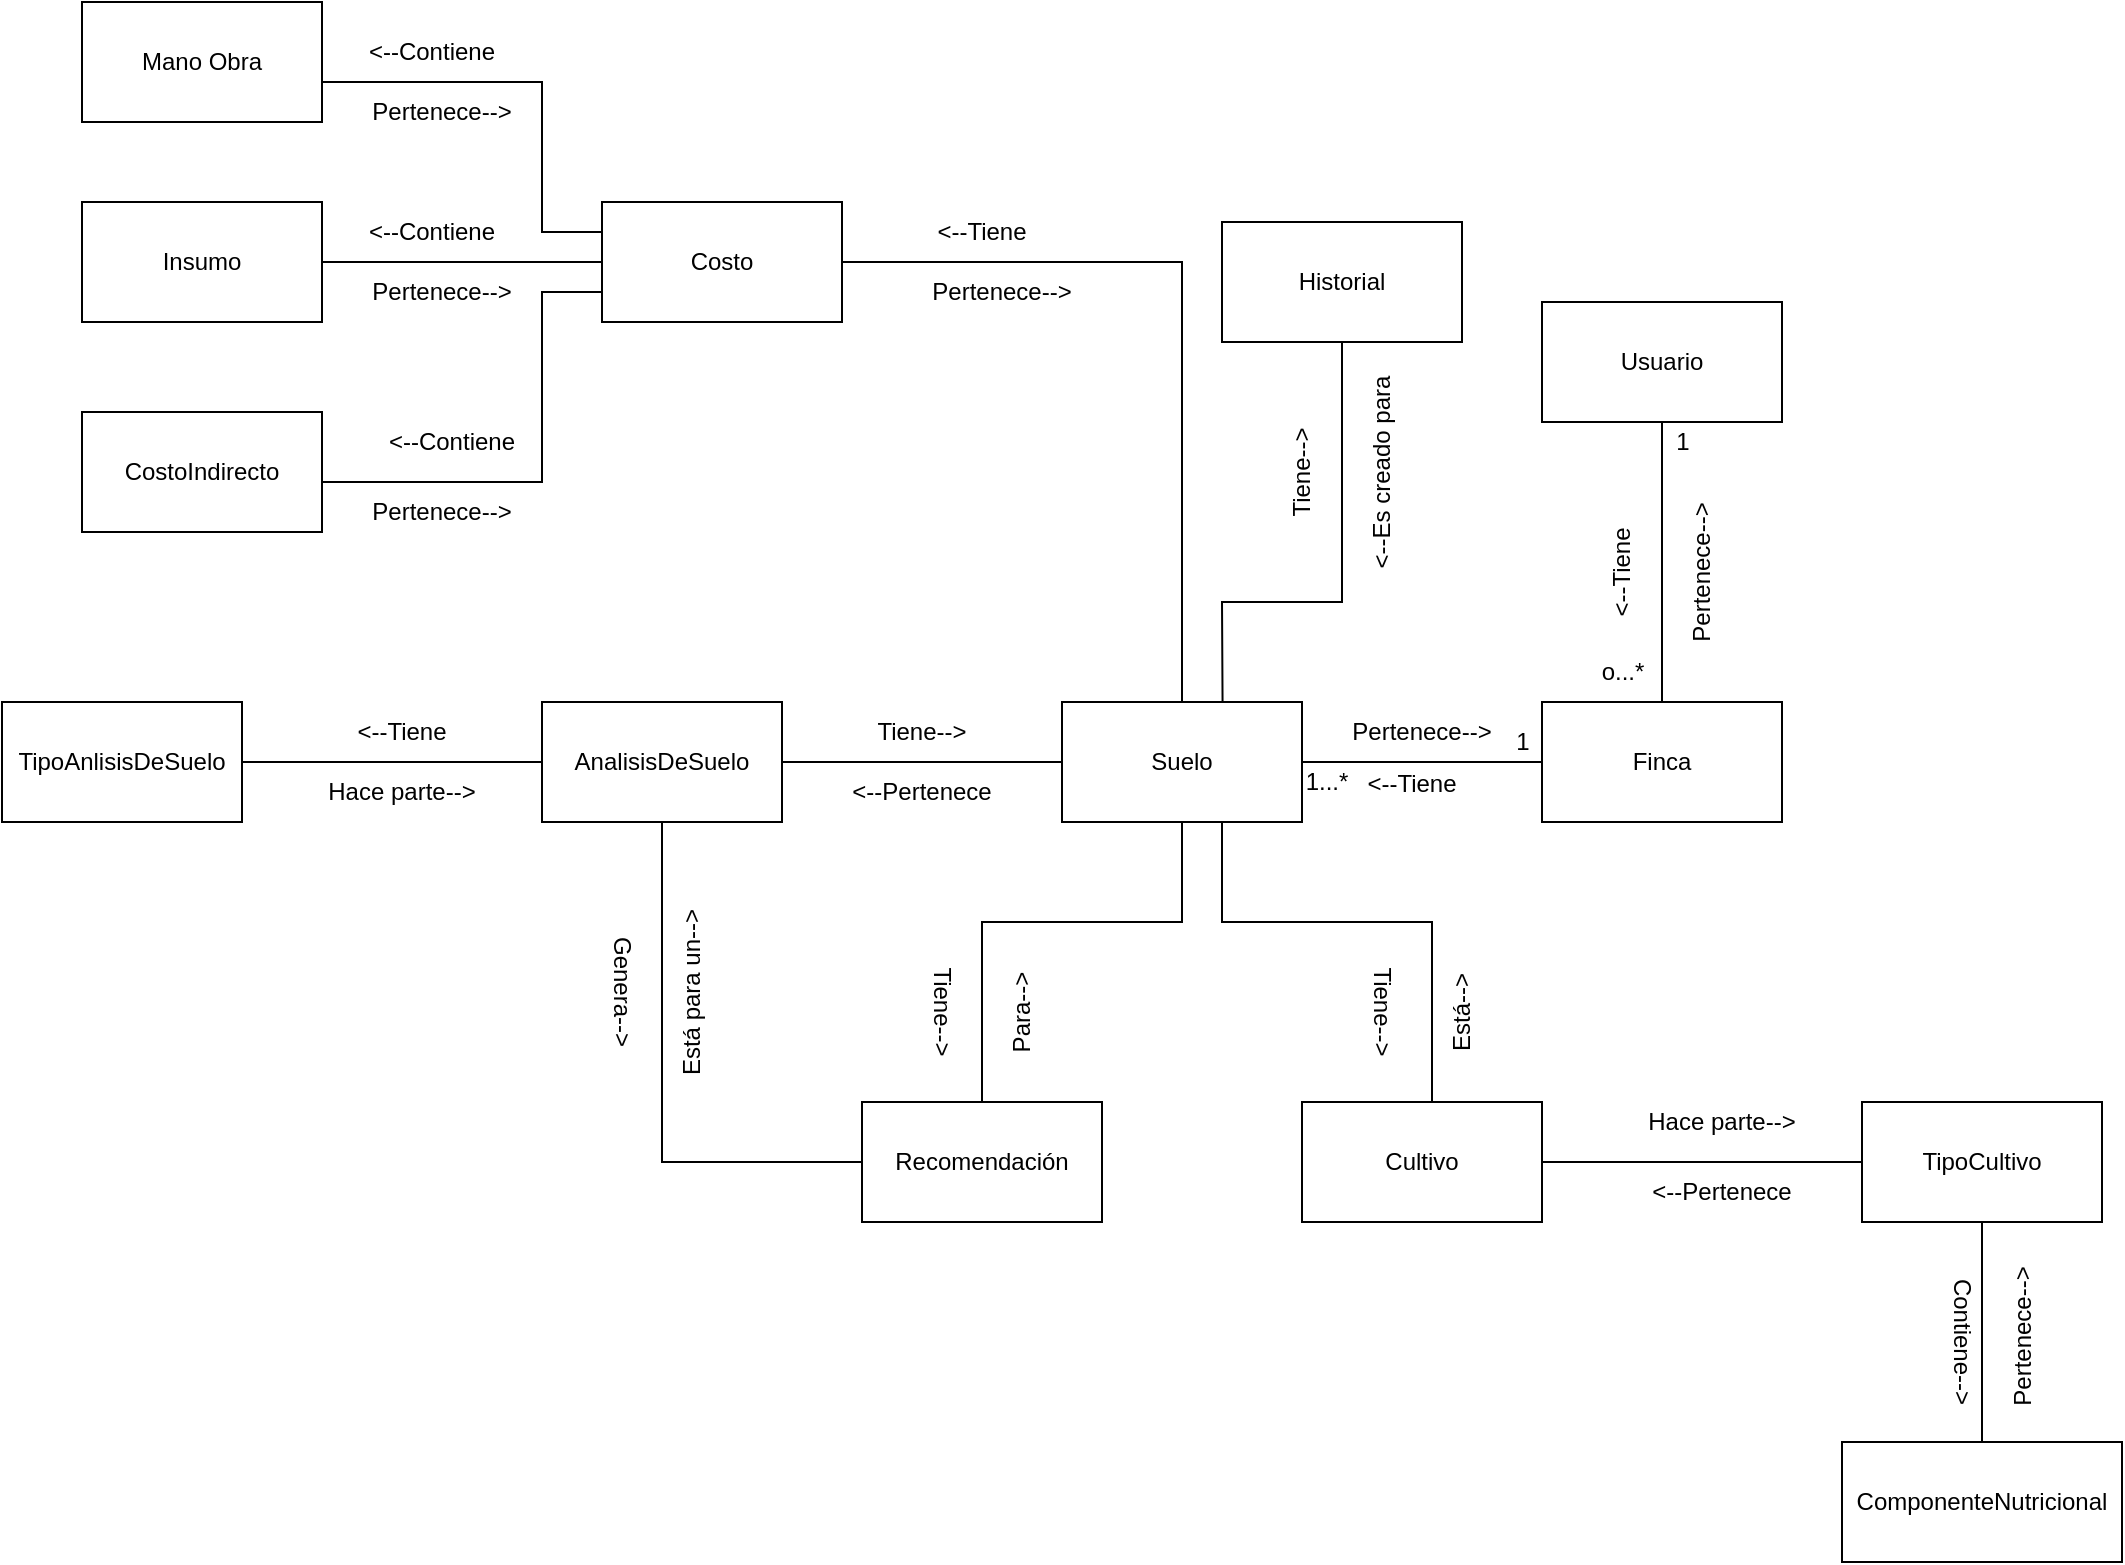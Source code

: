 <mxfile version="21.0.6" type="github">
  <diagram name="Página-1" id="VM4DMKes7zrzFQn_ShIZ">
    <mxGraphModel dx="1837" dy="1719" grid="1" gridSize="10" guides="1" tooltips="1" connect="1" arrows="1" fold="1" page="1" pageScale="1" pageWidth="827" pageHeight="1169" math="0" shadow="0">
      <root>
        <mxCell id="0" />
        <mxCell id="1" parent="0" />
        <mxCell id="wAAVuN6HU1YgThgMk9Jp-1" value="AnalisisDeSuelo" style="rounded=0;whiteSpace=wrap;html=1;" parent="1" vertex="1">
          <mxGeometry x="-110" y="170" width="120" height="60" as="geometry" />
        </mxCell>
        <mxCell id="gtoM_6XYmSIpQko0jhc2-1" value="Suelo" style="rounded=0;whiteSpace=wrap;html=1;" parent="1" vertex="1">
          <mxGeometry x="150" y="170" width="120" height="60" as="geometry" />
        </mxCell>
        <mxCell id="gtoM_6XYmSIpQko0jhc2-4" value="" style="endArrow=none;html=1;rounded=0;entryX=0;entryY=0.5;entryDx=0;entryDy=0;" parent="1" target="gtoM_6XYmSIpQko0jhc2-1" edge="1">
          <mxGeometry width="50" height="50" relative="1" as="geometry">
            <mxPoint x="10" y="200" as="sourcePoint" />
            <mxPoint x="60" y="150" as="targetPoint" />
          </mxGeometry>
        </mxCell>
        <mxCell id="gtoM_6XYmSIpQko0jhc2-5" value="Usuario" style="rounded=0;whiteSpace=wrap;html=1;" parent="1" vertex="1">
          <mxGeometry x="390" y="-30" width="120" height="60" as="geometry" />
        </mxCell>
        <mxCell id="gtoM_6XYmSIpQko0jhc2-12" value="Tiene--&amp;gt;" style="text;html=1;strokeColor=none;fillColor=none;align=center;verticalAlign=middle;whiteSpace=wrap;rounded=0;" parent="1" vertex="1">
          <mxGeometry x="50" y="170" width="60" height="30" as="geometry" />
        </mxCell>
        <mxCell id="gtoM_6XYmSIpQko0jhc2-13" value="&amp;lt;--Pertenece" style="text;html=1;strokeColor=none;fillColor=none;align=center;verticalAlign=middle;whiteSpace=wrap;rounded=0;" parent="1" vertex="1">
          <mxGeometry x="30" y="200" width="100" height="30" as="geometry" />
        </mxCell>
        <mxCell id="gtoM_6XYmSIpQko0jhc2-14" value="Finca" style="rounded=0;whiteSpace=wrap;html=1;" parent="1" vertex="1">
          <mxGeometry x="390" y="170" width="120" height="60" as="geometry" />
        </mxCell>
        <mxCell id="EihlM_Xke5t3C62atEJj-1" value="" style="endArrow=none;html=1;rounded=0;entryX=0;entryY=0.5;entryDx=0;entryDy=0;" parent="1" target="gtoM_6XYmSIpQko0jhc2-14" edge="1">
          <mxGeometry width="50" height="50" relative="1" as="geometry">
            <mxPoint x="270" y="200" as="sourcePoint" />
            <mxPoint x="320" y="150" as="targetPoint" />
          </mxGeometry>
        </mxCell>
        <mxCell id="EihlM_Xke5t3C62atEJj-2" value="Pertenece--&amp;gt;" style="text;html=1;strokeColor=none;fillColor=none;align=center;verticalAlign=middle;whiteSpace=wrap;rounded=0;" parent="1" vertex="1">
          <mxGeometry x="290" y="170" width="80" height="30" as="geometry" />
        </mxCell>
        <mxCell id="nHzaXoaMLMGKjQFt03uS-1" value="" style="endArrow=none;html=1;rounded=0;exitX=0.5;exitY=0;exitDx=0;exitDy=0;" parent="1" source="gtoM_6XYmSIpQko0jhc2-14" edge="1">
          <mxGeometry width="50" height="50" relative="1" as="geometry">
            <mxPoint x="450" y="160" as="sourcePoint" />
            <mxPoint x="450" y="30" as="targetPoint" />
          </mxGeometry>
        </mxCell>
        <mxCell id="nHzaXoaMLMGKjQFt03uS-2" value="&amp;lt;--Tiene" style="text;html=1;strokeColor=none;fillColor=none;align=center;verticalAlign=middle;whiteSpace=wrap;rounded=0;" parent="1" vertex="1">
          <mxGeometry x="285" y="196" width="80" height="30" as="geometry" />
        </mxCell>
        <mxCell id="nHzaXoaMLMGKjQFt03uS-3" value="Pertenece--&amp;gt;" style="text;html=1;strokeColor=none;fillColor=none;align=center;verticalAlign=middle;whiteSpace=wrap;rounded=0;rotation=270;" parent="1" vertex="1">
          <mxGeometry x="430" y="90" width="80" height="30" as="geometry" />
        </mxCell>
        <mxCell id="nHzaXoaMLMGKjQFt03uS-4" value="&amp;lt;--Tiene" style="text;html=1;strokeColor=none;fillColor=none;align=center;verticalAlign=middle;whiteSpace=wrap;rounded=0;rotation=270;" parent="1" vertex="1">
          <mxGeometry x="390" y="90" width="80" height="30" as="geometry" />
        </mxCell>
        <mxCell id="TpQG6C9cROLoZ1MlETch-1" value="Insumo" style="rounded=0;whiteSpace=wrap;html=1;" parent="1" vertex="1">
          <mxGeometry x="-340" y="-80" width="120" height="60" as="geometry" />
        </mxCell>
        <mxCell id="TpQG6C9cROLoZ1MlETch-2" value="Mano Obra" style="rounded=0;whiteSpace=wrap;html=1;" parent="1" vertex="1">
          <mxGeometry x="-340" y="-180" width="120" height="60" as="geometry" />
        </mxCell>
        <mxCell id="TpQG6C9cROLoZ1MlETch-3" value="Recomendación" style="rounded=0;whiteSpace=wrap;html=1;" parent="1" vertex="1">
          <mxGeometry x="50" y="370" width="120" height="60" as="geometry" />
        </mxCell>
        <mxCell id="TpQG6C9cROLoZ1MlETch-4" value="Cultivo" style="rounded=0;whiteSpace=wrap;html=1;" parent="1" vertex="1">
          <mxGeometry x="270" y="370" width="120" height="60" as="geometry" />
        </mxCell>
        <mxCell id="TpQG6C9cROLoZ1MlETch-6" value="Tiene--&amp;gt;" style="text;html=1;strokeColor=none;fillColor=none;align=center;verticalAlign=middle;whiteSpace=wrap;rounded=0;rotation=90;" parent="1" vertex="1">
          <mxGeometry x="280" y="310" width="60" height="30" as="geometry" />
        </mxCell>
        <mxCell id="TpQG6C9cROLoZ1MlETch-7" value="Está--&amp;gt;" style="text;html=1;strokeColor=none;fillColor=none;align=center;verticalAlign=middle;whiteSpace=wrap;rounded=0;rotation=270;" parent="1" vertex="1">
          <mxGeometry x="310" y="310" width="80" height="30" as="geometry" />
        </mxCell>
        <mxCell id="TpQG6C9cROLoZ1MlETch-8" value="Historial" style="rounded=0;whiteSpace=wrap;html=1;" parent="1" vertex="1">
          <mxGeometry x="230" y="-70" width="120" height="60" as="geometry" />
        </mxCell>
        <mxCell id="TpQG6C9cROLoZ1MlETch-9" value="" style="endArrow=none;html=1;rounded=0;entryX=0.5;entryY=1;entryDx=0;entryDy=0;exitX=0.669;exitY=-0.007;exitDx=0;exitDy=0;exitPerimeter=0;" parent="1" source="gtoM_6XYmSIpQko0jhc2-1" target="TpQG6C9cROLoZ1MlETch-8" edge="1">
          <mxGeometry width="50" height="50" relative="1" as="geometry">
            <mxPoint x="220" y="170" as="sourcePoint" />
            <mxPoint x="210" y="60" as="targetPoint" />
            <Array as="points">
              <mxPoint x="230" y="120" />
              <mxPoint x="290" y="120" />
            </Array>
          </mxGeometry>
        </mxCell>
        <mxCell id="TpQG6C9cROLoZ1MlETch-10" value="Tiene--&amp;gt;" style="text;html=1;strokeColor=none;fillColor=none;align=center;verticalAlign=middle;whiteSpace=wrap;rounded=0;rotation=270;" parent="1" vertex="1">
          <mxGeometry x="230" y="40" width="80" height="30" as="geometry" />
        </mxCell>
        <mxCell id="TpQG6C9cROLoZ1MlETch-11" value="TipoAnlisisDeSuelo" style="rounded=0;whiteSpace=wrap;html=1;" parent="1" vertex="1">
          <mxGeometry x="-380" y="170" width="120" height="60" as="geometry" />
        </mxCell>
        <mxCell id="TpQG6C9cROLoZ1MlETch-12" value="" style="endArrow=none;html=1;rounded=0;entryX=0;entryY=0.5;entryDx=0;entryDy=0;" parent="1" target="wAAVuN6HU1YgThgMk9Jp-1" edge="1">
          <mxGeometry width="50" height="50" relative="1" as="geometry">
            <mxPoint x="-260" y="200" as="sourcePoint" />
            <mxPoint x="-210" y="150" as="targetPoint" />
          </mxGeometry>
        </mxCell>
        <mxCell id="TpQG6C9cROLoZ1MlETch-13" value="&amp;lt;--Tiene" style="text;html=1;strokeColor=none;fillColor=none;align=center;verticalAlign=middle;whiteSpace=wrap;rounded=0;" parent="1" vertex="1">
          <mxGeometry x="-210" y="170" width="60" height="30" as="geometry" />
        </mxCell>
        <mxCell id="TpQG6C9cROLoZ1MlETch-14" value="Hace parte--&amp;gt;" style="text;html=1;strokeColor=none;fillColor=none;align=center;verticalAlign=middle;whiteSpace=wrap;rounded=0;" parent="1" vertex="1">
          <mxGeometry x="-220" y="200" width="80" height="30" as="geometry" />
        </mxCell>
        <mxCell id="TpQG6C9cROLoZ1MlETch-19" value="" style="endArrow=none;html=1;rounded=0;" parent="1" edge="1">
          <mxGeometry width="50" height="50" relative="1" as="geometry">
            <mxPoint x="335" y="370" as="sourcePoint" />
            <mxPoint x="230" y="230" as="targetPoint" />
            <Array as="points">
              <mxPoint x="335" y="280" />
              <mxPoint x="230" y="280" />
            </Array>
          </mxGeometry>
        </mxCell>
        <mxCell id="TpQG6C9cROLoZ1MlETch-20" value="" style="endArrow=none;html=1;rounded=0;entryX=0.5;entryY=1;entryDx=0;entryDy=0;exitX=0.5;exitY=0;exitDx=0;exitDy=0;" parent="1" source="TpQG6C9cROLoZ1MlETch-3" target="gtoM_6XYmSIpQko0jhc2-1" edge="1">
          <mxGeometry width="50" height="50" relative="1" as="geometry">
            <mxPoint x="110" y="350" as="sourcePoint" />
            <mxPoint x="110" y="290" as="targetPoint" />
            <Array as="points">
              <mxPoint x="110" y="280" />
              <mxPoint x="210" y="280" />
            </Array>
          </mxGeometry>
        </mxCell>
        <mxCell id="TpQG6C9cROLoZ1MlETch-22" value="Tiene--&amp;gt;" style="text;html=1;strokeColor=none;fillColor=none;align=center;verticalAlign=middle;whiteSpace=wrap;rounded=0;rotation=90;" parent="1" vertex="1">
          <mxGeometry x="60" y="310" width="60" height="30" as="geometry" />
        </mxCell>
        <mxCell id="TpQG6C9cROLoZ1MlETch-23" value="Para--&amp;gt;" style="text;html=1;strokeColor=none;fillColor=none;align=center;verticalAlign=middle;whiteSpace=wrap;rounded=0;rotation=270;" parent="1" vertex="1">
          <mxGeometry x="90" y="310" width="80" height="30" as="geometry" />
        </mxCell>
        <mxCell id="TpQG6C9cROLoZ1MlETch-24" value="&amp;lt;--Es creado para" style="text;html=1;strokeColor=none;fillColor=none;align=center;verticalAlign=middle;whiteSpace=wrap;rounded=0;rotation=270;" parent="1" vertex="1">
          <mxGeometry x="260" y="40" width="100" height="30" as="geometry" />
        </mxCell>
        <mxCell id="TpQG6C9cROLoZ1MlETch-25" value="TipoCultivo" style="rounded=0;whiteSpace=wrap;html=1;" parent="1" vertex="1">
          <mxGeometry x="550" y="370" width="120" height="60" as="geometry" />
        </mxCell>
        <mxCell id="TpQG6C9cROLoZ1MlETch-26" value="" style="endArrow=none;html=1;rounded=0;entryX=0;entryY=0.5;entryDx=0;entryDy=0;" parent="1" target="TpQG6C9cROLoZ1MlETch-25" edge="1">
          <mxGeometry width="50" height="50" relative="1" as="geometry">
            <mxPoint x="390" y="400" as="sourcePoint" />
            <mxPoint x="440" y="350" as="targetPoint" />
          </mxGeometry>
        </mxCell>
        <mxCell id="TpQG6C9cROLoZ1MlETch-27" value="&amp;lt;--Pertenece" style="text;html=1;strokeColor=none;fillColor=none;align=center;verticalAlign=middle;whiteSpace=wrap;rounded=0;" parent="1" vertex="1">
          <mxGeometry x="440" y="400" width="80" height="30" as="geometry" />
        </mxCell>
        <mxCell id="TpQG6C9cROLoZ1MlETch-28" value="Hace parte--&amp;gt;" style="text;html=1;strokeColor=none;fillColor=none;align=center;verticalAlign=middle;whiteSpace=wrap;rounded=0;" parent="1" vertex="1">
          <mxGeometry x="440" y="365" width="80" height="30" as="geometry" />
        </mxCell>
        <mxCell id="TpQG6C9cROLoZ1MlETch-29" value="CostoIndirecto" style="rounded=0;whiteSpace=wrap;html=1;" parent="1" vertex="1">
          <mxGeometry x="-340" y="25" width="120" height="60" as="geometry" />
        </mxCell>
        <mxCell id="TpQG6C9cROLoZ1MlETch-30" value="Costo" style="rounded=0;whiteSpace=wrap;html=1;" parent="1" vertex="1">
          <mxGeometry x="-80" y="-80" width="120" height="60" as="geometry" />
        </mxCell>
        <mxCell id="TpQG6C9cROLoZ1MlETch-31" value="" style="endArrow=none;html=1;rounded=0;entryX=1;entryY=0.5;entryDx=0;entryDy=0;exitX=0.5;exitY=0;exitDx=0;exitDy=0;" parent="1" source="gtoM_6XYmSIpQko0jhc2-1" target="TpQG6C9cROLoZ1MlETch-30" edge="1">
          <mxGeometry width="50" height="50" relative="1" as="geometry">
            <mxPoint x="200" y="160" as="sourcePoint" />
            <mxPoint x="240" y="120" as="targetPoint" />
            <Array as="points">
              <mxPoint x="210" y="-50" />
            </Array>
          </mxGeometry>
        </mxCell>
        <mxCell id="TpQG6C9cROLoZ1MlETch-34" value="&amp;lt;--Tiene" style="text;html=1;strokeColor=none;fillColor=none;align=center;verticalAlign=middle;whiteSpace=wrap;rounded=0;" parent="1" vertex="1">
          <mxGeometry x="80" y="-80" width="60" height="30" as="geometry" />
        </mxCell>
        <mxCell id="TpQG6C9cROLoZ1MlETch-35" value="Pertenece--&amp;gt;" style="text;html=1;strokeColor=none;fillColor=none;align=center;verticalAlign=middle;whiteSpace=wrap;rounded=0;" parent="1" vertex="1">
          <mxGeometry x="80" y="-50" width="80" height="30" as="geometry" />
        </mxCell>
        <mxCell id="TpQG6C9cROLoZ1MlETch-37" value="" style="endArrow=none;html=1;rounded=0;entryX=0;entryY=0.5;entryDx=0;entryDy=0;exitX=1;exitY=0.5;exitDx=0;exitDy=0;" parent="1" source="TpQG6C9cROLoZ1MlETch-1" target="TpQG6C9cROLoZ1MlETch-30" edge="1">
          <mxGeometry width="50" height="50" relative="1" as="geometry">
            <mxPoint x="-320" y="20" as="sourcePoint" />
            <mxPoint x="-270" y="-30" as="targetPoint" />
          </mxGeometry>
        </mxCell>
        <mxCell id="TpQG6C9cROLoZ1MlETch-38" value="" style="endArrow=none;html=1;rounded=0;entryX=0;entryY=0.25;entryDx=0;entryDy=0;" parent="1" target="TpQG6C9cROLoZ1MlETch-30" edge="1">
          <mxGeometry width="50" height="50" relative="1" as="geometry">
            <mxPoint x="-220" y="-140" as="sourcePoint" />
            <mxPoint x="-170" y="-190" as="targetPoint" />
            <Array as="points">
              <mxPoint x="-110" y="-140" />
              <mxPoint x="-110" y="-65" />
            </Array>
          </mxGeometry>
        </mxCell>
        <mxCell id="TpQG6C9cROLoZ1MlETch-39" value="" style="endArrow=none;html=1;rounded=0;entryX=0;entryY=0.75;entryDx=0;entryDy=0;" parent="1" target="TpQG6C9cROLoZ1MlETch-30" edge="1">
          <mxGeometry width="50" height="50" relative="1" as="geometry">
            <mxPoint x="-220" y="60" as="sourcePoint" />
            <mxPoint x="-170" y="10" as="targetPoint" />
            <Array as="points">
              <mxPoint x="-110" y="60" />
              <mxPoint x="-110" y="-35" />
            </Array>
          </mxGeometry>
        </mxCell>
        <mxCell id="TpQG6C9cROLoZ1MlETch-40" value="&amp;lt;--Contiene" style="text;html=1;strokeColor=none;fillColor=none;align=center;verticalAlign=middle;whiteSpace=wrap;rounded=0;" parent="1" vertex="1">
          <mxGeometry x="-200" y="-170" width="70" height="30" as="geometry" />
        </mxCell>
        <mxCell id="TpQG6C9cROLoZ1MlETch-42" value="&amp;lt;--Contiene" style="text;html=1;strokeColor=none;fillColor=none;align=center;verticalAlign=middle;whiteSpace=wrap;rounded=0;" parent="1" vertex="1">
          <mxGeometry x="-200" y="-80" width="70" height="30" as="geometry" />
        </mxCell>
        <mxCell id="TpQG6C9cROLoZ1MlETch-43" value="&amp;lt;--Contiene" style="text;html=1;strokeColor=none;fillColor=none;align=center;verticalAlign=middle;whiteSpace=wrap;rounded=0;" parent="1" vertex="1">
          <mxGeometry x="-190" y="25" width="70" height="30" as="geometry" />
        </mxCell>
        <mxCell id="TpQG6C9cROLoZ1MlETch-44" value="Pertenece--&amp;gt;" style="text;html=1;strokeColor=none;fillColor=none;align=center;verticalAlign=middle;whiteSpace=wrap;rounded=0;" parent="1" vertex="1">
          <mxGeometry x="-200" y="-140" width="80" height="30" as="geometry" />
        </mxCell>
        <mxCell id="TpQG6C9cROLoZ1MlETch-45" value="Pertenece--&amp;gt;" style="text;html=1;strokeColor=none;fillColor=none;align=center;verticalAlign=middle;whiteSpace=wrap;rounded=0;" parent="1" vertex="1">
          <mxGeometry x="-200" y="-50" width="80" height="30" as="geometry" />
        </mxCell>
        <mxCell id="TpQG6C9cROLoZ1MlETch-46" value="Pertenece--&amp;gt;" style="text;html=1;strokeColor=none;fillColor=none;align=center;verticalAlign=middle;whiteSpace=wrap;rounded=0;" parent="1" vertex="1">
          <mxGeometry x="-200" y="60" width="80" height="30" as="geometry" />
        </mxCell>
        <mxCell id="TpQG6C9cROLoZ1MlETch-47" value="ComponenteNutricional" style="rounded=0;whiteSpace=wrap;html=1;" parent="1" vertex="1">
          <mxGeometry x="540" y="540" width="140" height="60" as="geometry" />
        </mxCell>
        <mxCell id="TpQG6C9cROLoZ1MlETch-49" value="" style="endArrow=none;html=1;rounded=0;" parent="1" source="TpQG6C9cROLoZ1MlETch-47" edge="1">
          <mxGeometry width="50" height="50" relative="1" as="geometry">
            <mxPoint x="560" y="480" as="sourcePoint" />
            <mxPoint x="610" y="430" as="targetPoint" />
          </mxGeometry>
        </mxCell>
        <mxCell id="TpQG6C9cROLoZ1MlETch-50" value="Contiene--&amp;gt;" style="text;html=1;strokeColor=none;fillColor=none;align=center;verticalAlign=middle;whiteSpace=wrap;rounded=0;rotation=90;" parent="1" vertex="1">
          <mxGeometry x="565" y="475" width="70" height="30" as="geometry" />
        </mxCell>
        <mxCell id="TpQG6C9cROLoZ1MlETch-51" value="Pertenece--&amp;gt;" style="text;html=1;strokeColor=none;fillColor=none;align=center;verticalAlign=middle;whiteSpace=wrap;rounded=0;rotation=270;" parent="1" vertex="1">
          <mxGeometry x="592.5" y="472.5" width="75" height="30" as="geometry" />
        </mxCell>
        <mxCell id="T_9JkTv0JXY5O6YDB2VG-1" value="" style="endArrow=none;html=1;rounded=0;exitX=0;exitY=0.5;exitDx=0;exitDy=0;" parent="1" source="TpQG6C9cROLoZ1MlETch-3" edge="1">
          <mxGeometry width="50" height="50" relative="1" as="geometry">
            <mxPoint x="-50" y="400" as="sourcePoint" />
            <mxPoint x="-50" y="230" as="targetPoint" />
            <Array as="points">
              <mxPoint x="-50" y="400" />
            </Array>
          </mxGeometry>
        </mxCell>
        <mxCell id="T_9JkTv0JXY5O6YDB2VG-3" value="Está para un--&amp;gt;" style="text;html=1;strokeColor=none;fillColor=none;align=center;verticalAlign=middle;whiteSpace=wrap;rounded=0;rotation=270;" parent="1" vertex="1">
          <mxGeometry x="-80" y="300" width="90" height="30" as="geometry" />
        </mxCell>
        <mxCell id="T_9JkTv0JXY5O6YDB2VG-5" value="Genera--&amp;gt;" style="text;html=1;strokeColor=none;fillColor=none;align=center;verticalAlign=middle;whiteSpace=wrap;rounded=0;rotation=90;" parent="1" vertex="1">
          <mxGeometry x="-100" y="300" width="60" height="30" as="geometry" />
        </mxCell>
        <mxCell id="ObKTEs9czoOwKZzO202r-1" value="1" style="text;html=1;align=center;verticalAlign=middle;resizable=0;points=[];autosize=1;strokeColor=none;fillColor=none;" vertex="1" parent="1">
          <mxGeometry x="445" y="25" width="30" height="30" as="geometry" />
        </mxCell>
        <mxCell id="ObKTEs9czoOwKZzO202r-2" value="o...*" style="text;html=1;align=center;verticalAlign=middle;resizable=0;points=[];autosize=1;strokeColor=none;fillColor=none;" vertex="1" parent="1">
          <mxGeometry x="410" y="140" width="40" height="30" as="geometry" />
        </mxCell>
        <mxCell id="ObKTEs9czoOwKZzO202r-4" value="1...*" style="text;html=1;align=center;verticalAlign=middle;resizable=0;points=[];autosize=1;strokeColor=none;fillColor=none;" vertex="1" parent="1">
          <mxGeometry x="262" y="195" width="40" height="30" as="geometry" />
        </mxCell>
        <mxCell id="ObKTEs9czoOwKZzO202r-5" value="1" style="text;html=1;align=center;verticalAlign=middle;resizable=0;points=[];autosize=1;strokeColor=none;fillColor=none;" vertex="1" parent="1">
          <mxGeometry x="365" y="175" width="30" height="30" as="geometry" />
        </mxCell>
      </root>
    </mxGraphModel>
  </diagram>
</mxfile>
